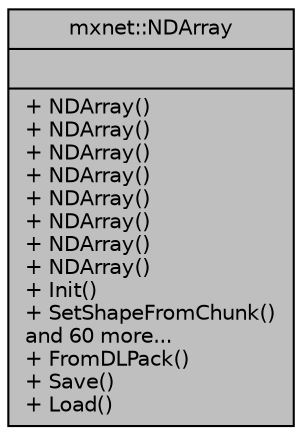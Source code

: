 digraph "mxnet::NDArray"
{
  edge [fontname="Helvetica",fontsize="10",labelfontname="Helvetica",labelfontsize="10"];
  node [fontname="Helvetica",fontsize="10",shape=record];
  Node1 [label="{mxnet::NDArray\n||+ NDArray()\l+ NDArray()\l+ NDArray()\l+ NDArray()\l+ NDArray()\l+ NDArray()\l+ NDArray()\l+ NDArray()\l+ Init()\l+ SetShapeFromChunk()\land 60 more...\l+ FromDLPack()\l+ Save()\l+ Load()\l}",height=0.2,width=0.4,color="black", fillcolor="grey75", style="filled", fontcolor="black"];
}
